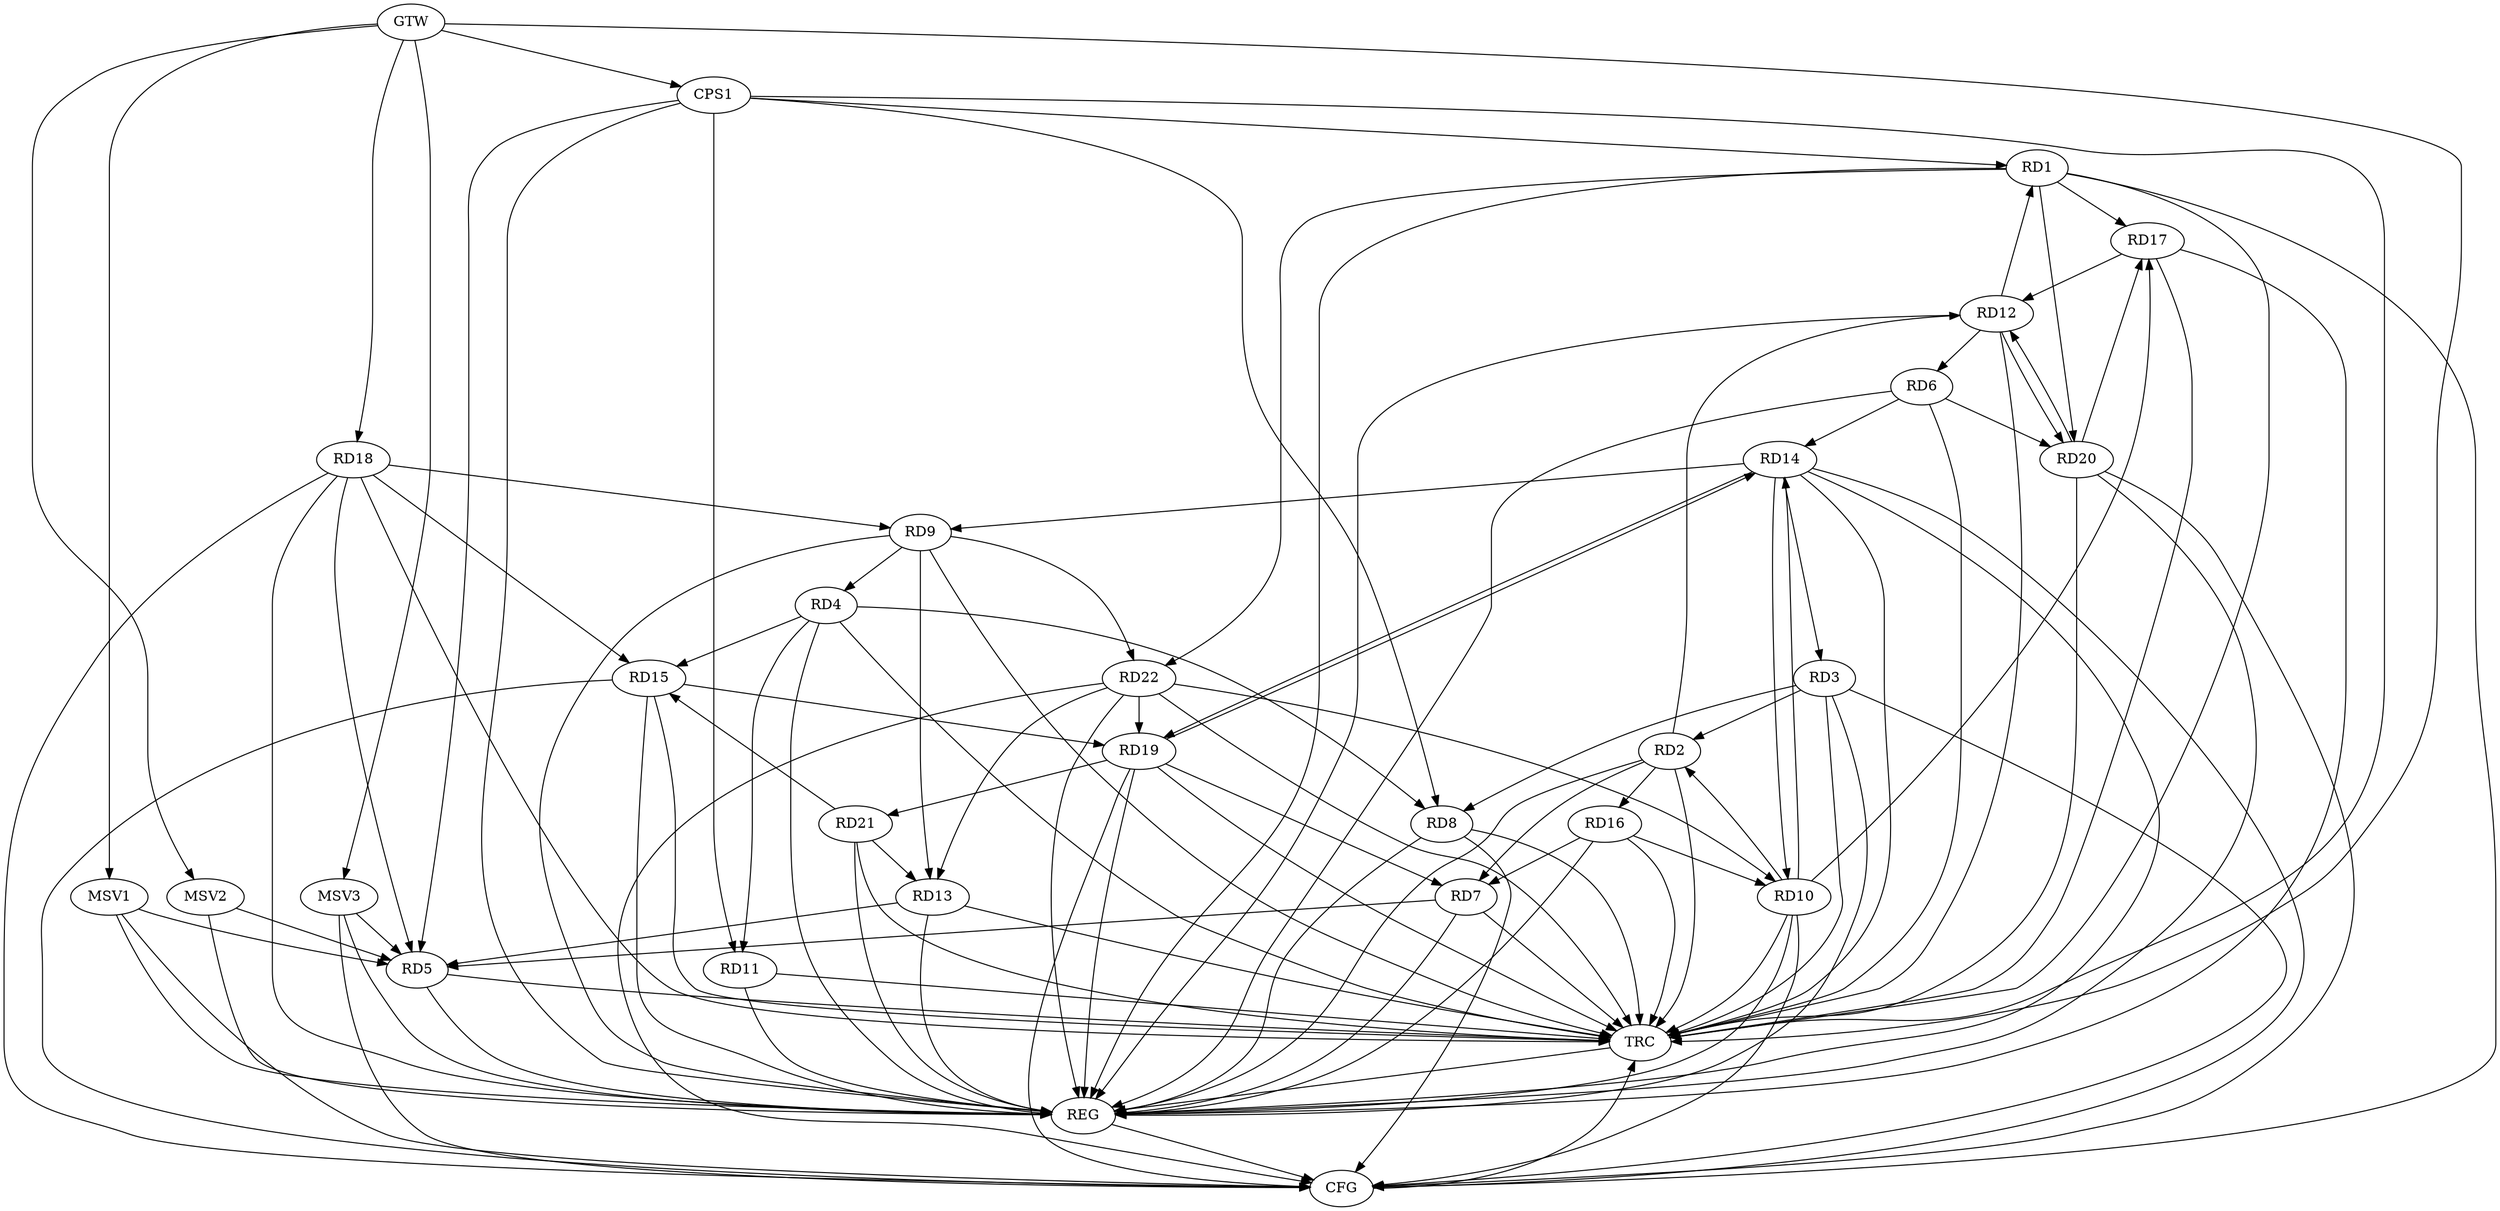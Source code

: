 strict digraph G {
  RD1 [ label="RD1" ];
  RD2 [ label="RD2" ];
  RD3 [ label="RD3" ];
  RD4 [ label="RD4" ];
  RD5 [ label="RD5" ];
  RD6 [ label="RD6" ];
  RD7 [ label="RD7" ];
  RD8 [ label="RD8" ];
  RD9 [ label="RD9" ];
  RD10 [ label="RD10" ];
  RD11 [ label="RD11" ];
  RD12 [ label="RD12" ];
  RD13 [ label="RD13" ];
  RD14 [ label="RD14" ];
  RD15 [ label="RD15" ];
  RD16 [ label="RD16" ];
  RD17 [ label="RD17" ];
  RD18 [ label="RD18" ];
  RD19 [ label="RD19" ];
  RD20 [ label="RD20" ];
  RD21 [ label="RD21" ];
  RD22 [ label="RD22" ];
  CPS1 [ label="CPS1" ];
  GTW [ label="GTW" ];
  REG [ label="REG" ];
  CFG [ label="CFG" ];
  TRC [ label="TRC" ];
  MSV1 [ label="MSV1" ];
  MSV2 [ label="MSV2" ];
  MSV3 [ label="MSV3" ];
  RD12 -> RD1;
  RD1 -> RD17;
  RD1 -> RD20;
  RD1 -> RD22;
  RD3 -> RD2;
  RD2 -> RD7;
  RD10 -> RD2;
  RD2 -> RD12;
  RD2 -> RD16;
  RD3 -> RD8;
  RD14 -> RD3;
  RD4 -> RD8;
  RD9 -> RD4;
  RD4 -> RD11;
  RD4 -> RD15;
  RD7 -> RD5;
  RD13 -> RD5;
  RD18 -> RD5;
  RD12 -> RD6;
  RD6 -> RD14;
  RD6 -> RD20;
  RD16 -> RD7;
  RD19 -> RD7;
  RD9 -> RD13;
  RD14 -> RD9;
  RD18 -> RD9;
  RD9 -> RD22;
  RD10 -> RD14;
  RD14 -> RD10;
  RD16 -> RD10;
  RD10 -> RD17;
  RD22 -> RD10;
  RD17 -> RD12;
  RD12 -> RD20;
  RD20 -> RD12;
  RD21 -> RD13;
  RD22 -> RD13;
  RD14 -> RD19;
  RD19 -> RD14;
  RD18 -> RD15;
  RD15 -> RD19;
  RD21 -> RD15;
  RD20 -> RD17;
  RD19 -> RD21;
  RD22 -> RD19;
  CPS1 -> RD5;
  CPS1 -> RD8;
  CPS1 -> RD11;
  CPS1 -> RD1;
  GTW -> RD18;
  GTW -> CPS1;
  RD1 -> REG;
  RD2 -> REG;
  RD3 -> REG;
  RD4 -> REG;
  RD5 -> REG;
  RD6 -> REG;
  RD7 -> REG;
  RD8 -> REG;
  RD9 -> REG;
  RD10 -> REG;
  RD11 -> REG;
  RD12 -> REG;
  RD13 -> REG;
  RD14 -> REG;
  RD15 -> REG;
  RD16 -> REG;
  RD17 -> REG;
  RD18 -> REG;
  RD19 -> REG;
  RD20 -> REG;
  RD21 -> REG;
  RD22 -> REG;
  CPS1 -> REG;
  RD15 -> CFG;
  RD22 -> CFG;
  RD14 -> CFG;
  RD19 -> CFG;
  RD1 -> CFG;
  RD8 -> CFG;
  RD10 -> CFG;
  RD20 -> CFG;
  RD3 -> CFG;
  RD18 -> CFG;
  REG -> CFG;
  RD1 -> TRC;
  RD2 -> TRC;
  RD3 -> TRC;
  RD4 -> TRC;
  RD5 -> TRC;
  RD6 -> TRC;
  RD7 -> TRC;
  RD8 -> TRC;
  RD9 -> TRC;
  RD10 -> TRC;
  RD11 -> TRC;
  RD12 -> TRC;
  RD13 -> TRC;
  RD14 -> TRC;
  RD15 -> TRC;
  RD16 -> TRC;
  RD17 -> TRC;
  RD18 -> TRC;
  RD19 -> TRC;
  RD20 -> TRC;
  RD21 -> TRC;
  RD22 -> TRC;
  CPS1 -> TRC;
  GTW -> TRC;
  CFG -> TRC;
  TRC -> REG;
  MSV1 -> RD5;
  GTW -> MSV1;
  MSV1 -> REG;
  MSV1 -> CFG;
  MSV2 -> RD5;
  MSV3 -> RD5;
  GTW -> MSV2;
  MSV2 -> REG;
  GTW -> MSV3;
  MSV3 -> REG;
  MSV3 -> CFG;
}
